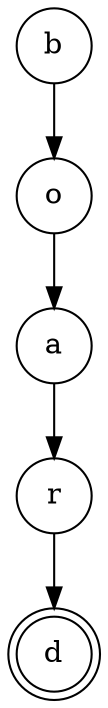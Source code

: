 digraph {   
    node [shape = doublecircle, color = black] d ;
    node [shape = circle];
    node [color= black];
    b -> o -> a -> r -> d;	
}